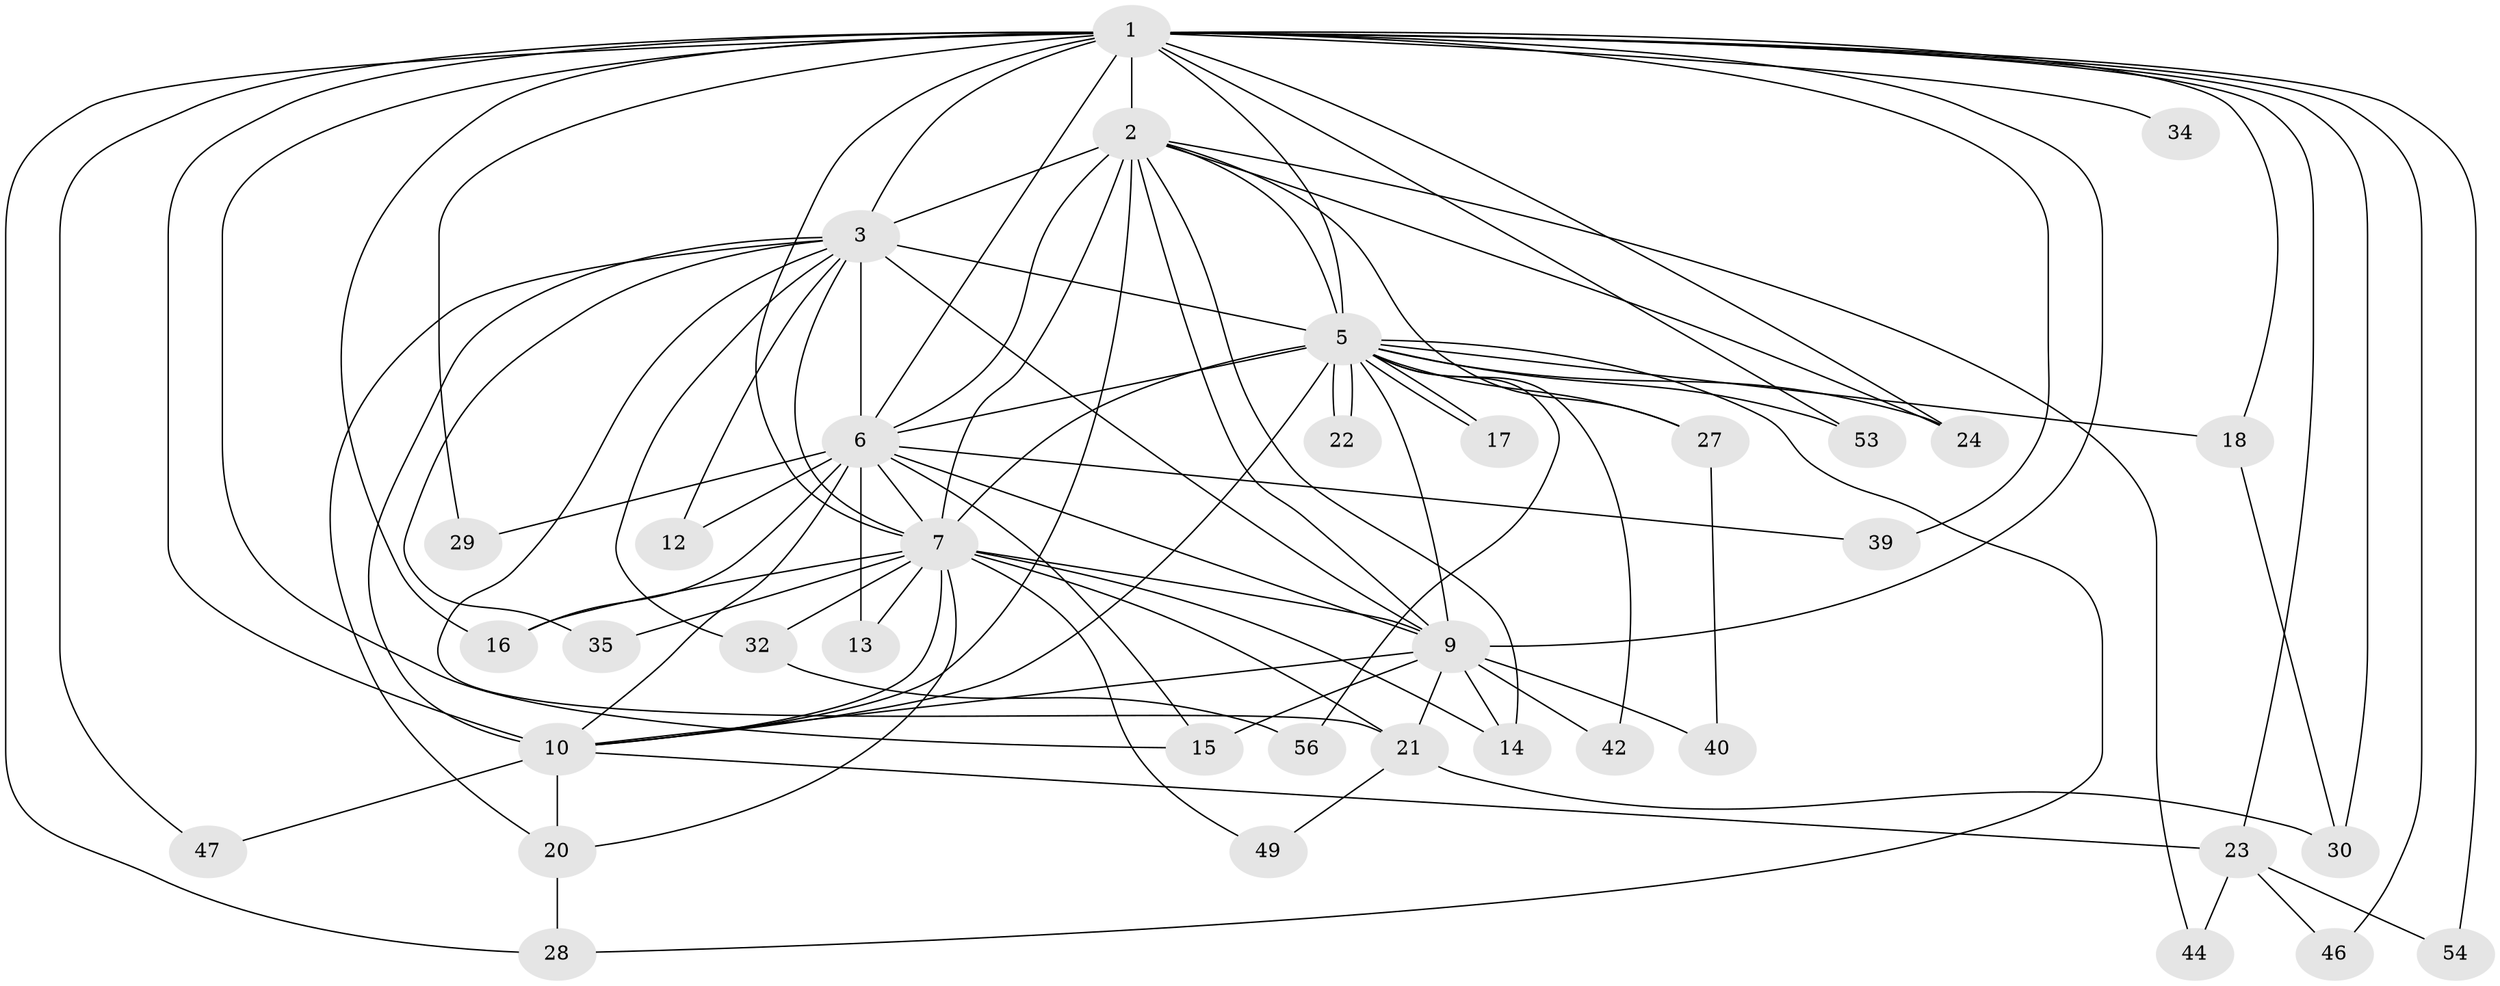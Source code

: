 // Generated by graph-tools (version 1.1) at 2025/51/02/27/25 19:51:53]
// undirected, 37 vertices, 93 edges
graph export_dot {
graph [start="1"]
  node [color=gray90,style=filled];
  1 [super="+4"];
  2 [super="+11"];
  3 [super="+8"];
  5 [super="+33"];
  6 [super="+37"];
  7 [super="+19"];
  9;
  10 [super="+45"];
  12;
  13;
  14 [super="+26"];
  15 [super="+25"];
  16 [super="+50"];
  17 [super="+41"];
  18;
  20 [super="+51"];
  21 [super="+43"];
  22;
  23 [super="+52"];
  24 [super="+31"];
  27 [super="+38"];
  28 [super="+55"];
  29;
  30 [super="+36"];
  32 [super="+48"];
  34;
  35;
  39;
  40;
  42;
  44;
  46;
  47;
  49;
  53;
  54;
  56;
  1 -- 2 [weight=3];
  1 -- 3 [weight=4];
  1 -- 5 [weight=3];
  1 -- 6 [weight=2];
  1 -- 7 [weight=2];
  1 -- 9 [weight=2];
  1 -- 10 [weight=3];
  1 -- 16;
  1 -- 18;
  1 -- 23;
  1 -- 24;
  1 -- 28;
  1 -- 47;
  1 -- 53;
  1 -- 15;
  1 -- 29;
  1 -- 34;
  1 -- 39;
  1 -- 46;
  1 -- 54;
  1 -- 30;
  2 -- 3 [weight=2];
  2 -- 5;
  2 -- 6;
  2 -- 7;
  2 -- 9;
  2 -- 10;
  2 -- 27;
  2 -- 44;
  2 -- 24;
  2 -- 14;
  3 -- 5 [weight=2];
  3 -- 6 [weight=2];
  3 -- 7 [weight=2];
  3 -- 9 [weight=2];
  3 -- 10 [weight=2];
  3 -- 32 [weight=2];
  3 -- 35;
  3 -- 12;
  3 -- 20;
  3 -- 21;
  5 -- 6 [weight=2];
  5 -- 7 [weight=2];
  5 -- 9;
  5 -- 10;
  5 -- 17 [weight=2];
  5 -- 17;
  5 -- 18;
  5 -- 22;
  5 -- 22;
  5 -- 24;
  5 -- 27 [weight=2];
  5 -- 42;
  5 -- 53;
  5 -- 56;
  5 -- 28;
  6 -- 7;
  6 -- 9;
  6 -- 10;
  6 -- 12;
  6 -- 13;
  6 -- 16;
  6 -- 29;
  6 -- 39;
  6 -- 15;
  7 -- 9;
  7 -- 10;
  7 -- 13;
  7 -- 14;
  7 -- 20;
  7 -- 21;
  7 -- 32;
  7 -- 35;
  7 -- 49;
  7 -- 16;
  9 -- 10;
  9 -- 14;
  9 -- 15;
  9 -- 21;
  9 -- 40;
  9 -- 42;
  10 -- 23;
  10 -- 47;
  10 -- 20;
  18 -- 30;
  20 -- 28;
  21 -- 30;
  21 -- 49;
  23 -- 44;
  23 -- 54;
  23 -- 46;
  27 -- 40;
  32 -- 56;
}
